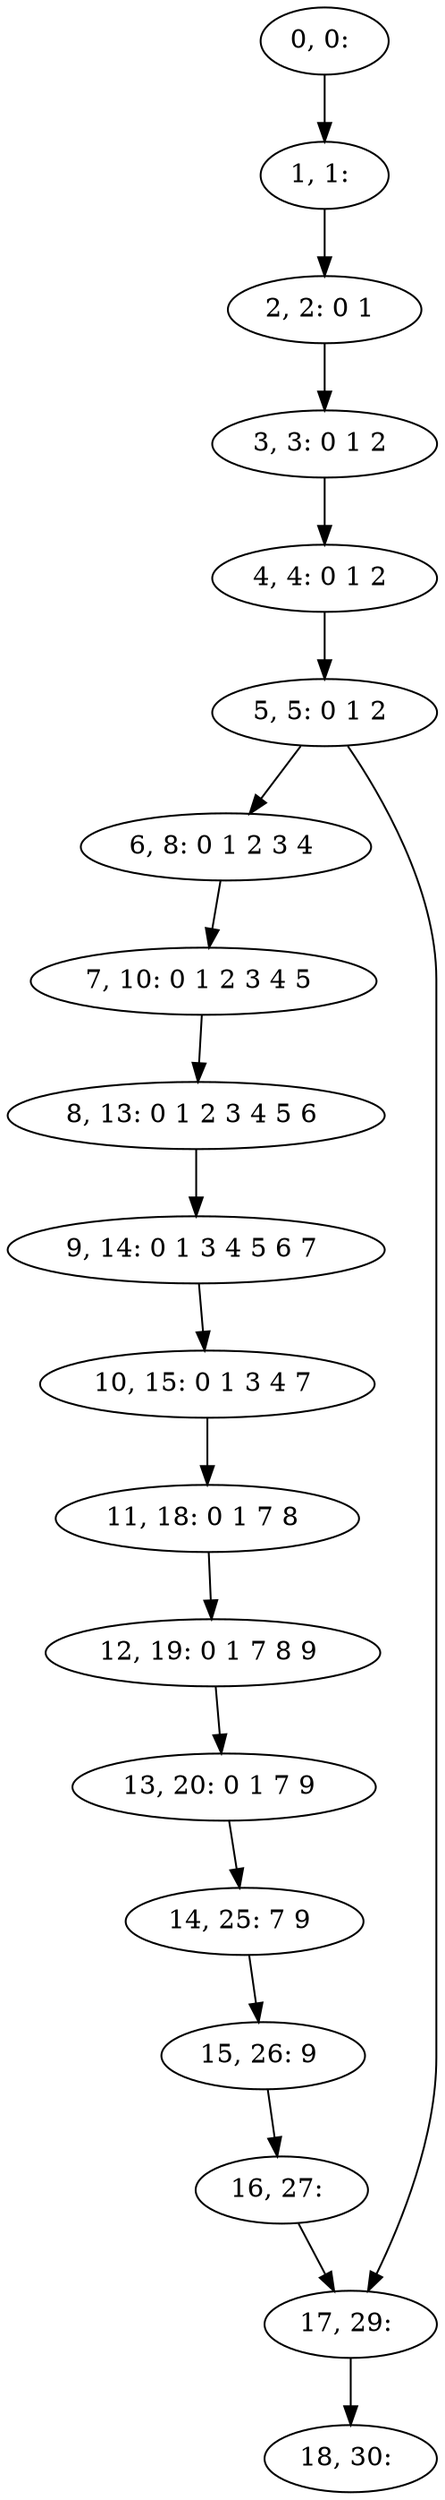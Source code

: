 digraph G {
0[label="0, 0: "];
1[label="1, 1: "];
2[label="2, 2: 0 1 "];
3[label="3, 3: 0 1 2 "];
4[label="4, 4: 0 1 2 "];
5[label="5, 5: 0 1 2 "];
6[label="6, 8: 0 1 2 3 4 "];
7[label="7, 10: 0 1 2 3 4 5 "];
8[label="8, 13: 0 1 2 3 4 5 6 "];
9[label="9, 14: 0 1 3 4 5 6 7 "];
10[label="10, 15: 0 1 3 4 7 "];
11[label="11, 18: 0 1 7 8 "];
12[label="12, 19: 0 1 7 8 9 "];
13[label="13, 20: 0 1 7 9 "];
14[label="14, 25: 7 9 "];
15[label="15, 26: 9 "];
16[label="16, 27: "];
17[label="17, 29: "];
18[label="18, 30: "];
0->1 ;
1->2 ;
2->3 ;
3->4 ;
4->5 ;
5->6 ;
5->17 ;
6->7 ;
7->8 ;
8->9 ;
9->10 ;
10->11 ;
11->12 ;
12->13 ;
13->14 ;
14->15 ;
15->16 ;
16->17 ;
17->18 ;
}

